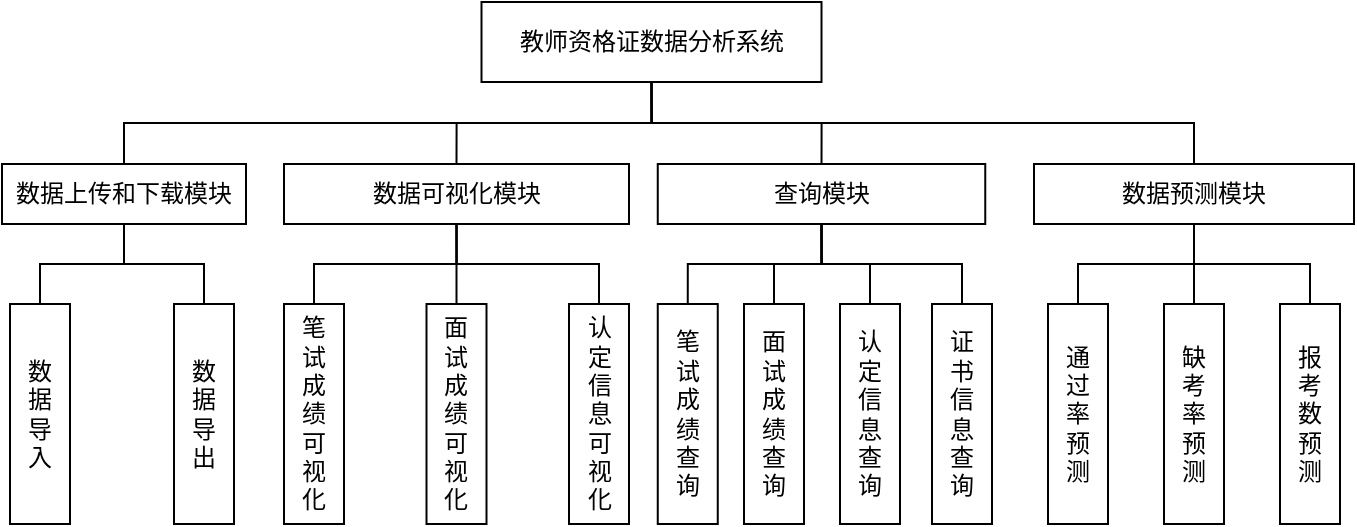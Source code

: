 <mxfile version="15.4.0" type="device"><diagram id="96Pjc56XnaSl8ztC684z" name="第 1 页"><mxGraphModel dx="982" dy="570" grid="0" gridSize="10" guides="1" tooltips="1" connect="1" arrows="1" fold="1" page="1" pageScale="1" pageWidth="827" pageHeight="1169" math="0" shadow="0"><root><mxCell id="0"/><mxCell id="1" parent="0"/><mxCell id="5-QvQZTrF6AdEKcmzyQV-28" style="edgeStyle=orthogonalEdgeStyle;rounded=0;orthogonalLoop=1;jettySize=auto;html=1;exitX=0.5;exitY=1;exitDx=0;exitDy=0;entryX=0.5;entryY=0;entryDx=0;entryDy=0;endArrow=none;endFill=0;" parent="1" source="5-QvQZTrF6AdEKcmzyQV-12" target="5-QvQZTrF6AdEKcmzyQV-14" edge="1"><mxGeometry relative="1" as="geometry"/></mxCell><mxCell id="5-QvQZTrF6AdEKcmzyQV-29" style="edgeStyle=orthogonalEdgeStyle;rounded=0;orthogonalLoop=1;jettySize=auto;html=1;exitX=0.5;exitY=1;exitDx=0;exitDy=0;entryX=0.5;entryY=0;entryDx=0;entryDy=0;endArrow=none;endFill=0;" parent="1" source="5-QvQZTrF6AdEKcmzyQV-12" target="5-QvQZTrF6AdEKcmzyQV-15" edge="1"><mxGeometry relative="1" as="geometry"/></mxCell><mxCell id="5-QvQZTrF6AdEKcmzyQV-30" style="edgeStyle=orthogonalEdgeStyle;rounded=0;orthogonalLoop=1;jettySize=auto;html=1;exitX=0.5;exitY=1;exitDx=0;exitDy=0;entryX=0.5;entryY=0;entryDx=0;entryDy=0;endArrow=none;endFill=0;" parent="1" source="5-QvQZTrF6AdEKcmzyQV-12" target="5-QvQZTrF6AdEKcmzyQV-16" edge="1"><mxGeometry relative="1" as="geometry"/></mxCell><mxCell id="5-QvQZTrF6AdEKcmzyQV-47" style="edgeStyle=orthogonalEdgeStyle;rounded=0;orthogonalLoop=1;jettySize=auto;html=1;exitX=0.5;exitY=1;exitDx=0;exitDy=0;entryX=0.5;entryY=0;entryDx=0;entryDy=0;endArrow=none;endFill=0;" parent="1" source="5-QvQZTrF6AdEKcmzyQV-12" target="5-QvQZTrF6AdEKcmzyQV-42" edge="1"><mxGeometry relative="1" as="geometry"/></mxCell><mxCell id="5-QvQZTrF6AdEKcmzyQV-12" value="教师资格证数据分析系统" style="whiteSpace=wrap;html=1;" parent="1" vertex="1"><mxGeometry x="273.75" y="170" width="170" height="40" as="geometry"/></mxCell><mxCell id="5-QvQZTrF6AdEKcmzyQV-31" style="edgeStyle=orthogonalEdgeStyle;rounded=0;orthogonalLoop=1;jettySize=auto;html=1;exitX=0.5;exitY=1;exitDx=0;exitDy=0;entryX=0.5;entryY=0;entryDx=0;entryDy=0;endArrow=none;endFill=0;" parent="1" source="5-QvQZTrF6AdEKcmzyQV-14" target="5-QvQZTrF6AdEKcmzyQV-21" edge="1"><mxGeometry relative="1" as="geometry"/></mxCell><mxCell id="5-QvQZTrF6AdEKcmzyQV-32" style="edgeStyle=orthogonalEdgeStyle;rounded=0;orthogonalLoop=1;jettySize=auto;html=1;exitX=0.5;exitY=1;exitDx=0;exitDy=0;entryX=0.5;entryY=0;entryDx=0;entryDy=0;endArrow=none;endFill=0;" parent="1" source="5-QvQZTrF6AdEKcmzyQV-14" target="5-QvQZTrF6AdEKcmzyQV-22" edge="1"><mxGeometry relative="1" as="geometry"/></mxCell><mxCell id="5-QvQZTrF6AdEKcmzyQV-33" style="edgeStyle=orthogonalEdgeStyle;rounded=0;orthogonalLoop=1;jettySize=auto;html=1;exitX=0.5;exitY=1;exitDx=0;exitDy=0;entryX=0.5;entryY=0;entryDx=0;entryDy=0;endArrow=none;endFill=0;" parent="1" source="5-QvQZTrF6AdEKcmzyQV-14" target="5-QvQZTrF6AdEKcmzyQV-23" edge="1"><mxGeometry relative="1" as="geometry"/></mxCell><mxCell id="5-QvQZTrF6AdEKcmzyQV-14" value="数据可视化模块" style="whiteSpace=wrap;html=1;" parent="1" vertex="1"><mxGeometry x="175" y="251" width="172.5" height="30" as="geometry"/></mxCell><mxCell id="5-QvQZTrF6AdEKcmzyQV-35" style="edgeStyle=orthogonalEdgeStyle;rounded=0;orthogonalLoop=1;jettySize=auto;html=1;exitX=0.5;exitY=1;exitDx=0;exitDy=0;entryX=0.5;entryY=0;entryDx=0;entryDy=0;endArrow=none;endFill=0;" parent="1" source="5-QvQZTrF6AdEKcmzyQV-15" target="5-QvQZTrF6AdEKcmzyQV-17" edge="1"><mxGeometry relative="1" as="geometry"/></mxCell><mxCell id="5-QvQZTrF6AdEKcmzyQV-36" style="edgeStyle=orthogonalEdgeStyle;rounded=0;orthogonalLoop=1;jettySize=auto;html=1;exitX=0.5;exitY=1;exitDx=0;exitDy=0;entryX=0.5;entryY=0;entryDx=0;entryDy=0;endArrow=none;endFill=0;" parent="1" source="5-QvQZTrF6AdEKcmzyQV-15" target="5-QvQZTrF6AdEKcmzyQV-18" edge="1"><mxGeometry relative="1" as="geometry"/></mxCell><mxCell id="5-QvQZTrF6AdEKcmzyQV-37" style="edgeStyle=orthogonalEdgeStyle;rounded=0;orthogonalLoop=1;jettySize=auto;html=1;exitX=0.5;exitY=1;exitDx=0;exitDy=0;entryX=0.5;entryY=0;entryDx=0;entryDy=0;endArrow=none;endFill=0;" parent="1" source="5-QvQZTrF6AdEKcmzyQV-15" target="5-QvQZTrF6AdEKcmzyQV-19" edge="1"><mxGeometry relative="1" as="geometry"/></mxCell><mxCell id="5-QvQZTrF6AdEKcmzyQV-38" style="edgeStyle=orthogonalEdgeStyle;rounded=0;orthogonalLoop=1;jettySize=auto;html=1;exitX=0.5;exitY=1;exitDx=0;exitDy=0;entryX=0.5;entryY=0;entryDx=0;entryDy=0;endArrow=none;endFill=0;" parent="1" source="5-QvQZTrF6AdEKcmzyQV-15" target="5-QvQZTrF6AdEKcmzyQV-20" edge="1"><mxGeometry relative="1" as="geometry"/></mxCell><mxCell id="5-QvQZTrF6AdEKcmzyQV-15" value="查询模块" style="whiteSpace=wrap;html=1;" parent="1" vertex="1"><mxGeometry x="361.88" y="251" width="163.75" height="30" as="geometry"/></mxCell><mxCell id="5-QvQZTrF6AdEKcmzyQV-39" style="edgeStyle=orthogonalEdgeStyle;rounded=0;orthogonalLoop=1;jettySize=auto;html=1;exitX=0.5;exitY=1;exitDx=0;exitDy=0;entryX=0.5;entryY=0;entryDx=0;entryDy=0;endArrow=none;endFill=0;" parent="1" source="5-QvQZTrF6AdEKcmzyQV-16" target="5-QvQZTrF6AdEKcmzyQV-25" edge="1"><mxGeometry relative="1" as="geometry"/></mxCell><mxCell id="5-QvQZTrF6AdEKcmzyQV-40" style="edgeStyle=orthogonalEdgeStyle;rounded=0;orthogonalLoop=1;jettySize=auto;html=1;exitX=0.5;exitY=1;exitDx=0;exitDy=0;entryX=0.5;entryY=0;entryDx=0;entryDy=0;endArrow=none;endFill=0;" parent="1" source="5-QvQZTrF6AdEKcmzyQV-16" target="5-QvQZTrF6AdEKcmzyQV-26" edge="1"><mxGeometry relative="1" as="geometry"/></mxCell><mxCell id="5-QvQZTrF6AdEKcmzyQV-41" style="edgeStyle=orthogonalEdgeStyle;rounded=0;orthogonalLoop=1;jettySize=auto;html=1;exitX=0.5;exitY=1;exitDx=0;exitDy=0;entryX=0.5;entryY=0;entryDx=0;entryDy=0;endArrow=none;endFill=0;" parent="1" source="5-QvQZTrF6AdEKcmzyQV-16" target="5-QvQZTrF6AdEKcmzyQV-27" edge="1"><mxGeometry relative="1" as="geometry"/></mxCell><mxCell id="5-QvQZTrF6AdEKcmzyQV-16" value="数据预测模块" style="whiteSpace=wrap;html=1;" parent="1" vertex="1"><mxGeometry x="550" y="251" width="160" height="30" as="geometry"/></mxCell><mxCell id="5-QvQZTrF6AdEKcmzyQV-17" value="笔&lt;br&gt;试&lt;br&gt;成&lt;br&gt;绩&lt;br&gt;查&lt;br&gt;询" style="whiteSpace=wrap;html=1;" parent="1" vertex="1"><mxGeometry x="361.88" y="321" width="30" height="110" as="geometry"/></mxCell><mxCell id="5-QvQZTrF6AdEKcmzyQV-18" value="面&lt;br&gt;试&lt;br&gt;成&lt;br&gt;绩&lt;br&gt;查&lt;br&gt;询" style="whiteSpace=wrap;html=1;" parent="1" vertex="1"><mxGeometry x="405" y="321" width="30" height="110" as="geometry"/></mxCell><mxCell id="5-QvQZTrF6AdEKcmzyQV-19" value="认&lt;br&gt;定&lt;br&gt;信&lt;br&gt;息&lt;br&gt;查&lt;br&gt;询" style="whiteSpace=wrap;html=1;" parent="1" vertex="1"><mxGeometry x="453" y="321" width="30" height="110" as="geometry"/></mxCell><mxCell id="5-QvQZTrF6AdEKcmzyQV-20" value="证&lt;br&gt;书&lt;br&gt;信&lt;br&gt;息&lt;br&gt;查&lt;br&gt;询" style="whiteSpace=wrap;html=1;" parent="1" vertex="1"><mxGeometry x="499" y="321" width="30" height="110" as="geometry"/></mxCell><mxCell id="5-QvQZTrF6AdEKcmzyQV-21" value="认&lt;br&gt;定&lt;br&gt;信&lt;br&gt;息&lt;br&gt;可&lt;br&gt;视&lt;br&gt;化" style="whiteSpace=wrap;html=1;" parent="1" vertex="1"><mxGeometry x="317.5" y="321" width="30" height="110" as="geometry"/></mxCell><mxCell id="5-QvQZTrF6AdEKcmzyQV-22" value="笔&lt;br&gt;试&lt;br&gt;成&lt;br&gt;绩&lt;br&gt;可&lt;br&gt;视&lt;br&gt;化" style="whiteSpace=wrap;html=1;" parent="1" vertex="1"><mxGeometry x="175" y="321" width="30" height="110" as="geometry"/></mxCell><mxCell id="5-QvQZTrF6AdEKcmzyQV-23" value="面&lt;br&gt;试&lt;br&gt;成&lt;br&gt;绩&lt;br&gt;可&lt;br&gt;视&lt;br&gt;化" style="whiteSpace=wrap;html=1;" parent="1" vertex="1"><mxGeometry x="246.25" y="321" width="30" height="110" as="geometry"/></mxCell><mxCell id="5-QvQZTrF6AdEKcmzyQV-25" value="通&lt;br&gt;过&lt;br&gt;率&lt;br&gt;预&lt;br&gt;测" style="whiteSpace=wrap;html=1;" parent="1" vertex="1"><mxGeometry x="557" y="321" width="30" height="110" as="geometry"/></mxCell><mxCell id="5-QvQZTrF6AdEKcmzyQV-26" value="缺&lt;br&gt;考&lt;br&gt;率&lt;br&gt;预&lt;br&gt;测" style="whiteSpace=wrap;html=1;" parent="1" vertex="1"><mxGeometry x="615" y="321" width="30" height="110" as="geometry"/></mxCell><mxCell id="5-QvQZTrF6AdEKcmzyQV-27" value="报&lt;br&gt;考&lt;br&gt;数&lt;br&gt;预&lt;br&gt;测" style="whiteSpace=wrap;html=1;" parent="1" vertex="1"><mxGeometry x="673" y="321" width="30" height="110" as="geometry"/></mxCell><mxCell id="5-QvQZTrF6AdEKcmzyQV-45" style="edgeStyle=orthogonalEdgeStyle;rounded=0;orthogonalLoop=1;jettySize=auto;html=1;exitX=0.5;exitY=1;exitDx=0;exitDy=0;entryX=0.5;entryY=0;entryDx=0;entryDy=0;endArrow=none;endFill=0;" parent="1" source="5-QvQZTrF6AdEKcmzyQV-42" target="5-QvQZTrF6AdEKcmzyQV-43" edge="1"><mxGeometry relative="1" as="geometry"/></mxCell><mxCell id="5-QvQZTrF6AdEKcmzyQV-46" style="edgeStyle=orthogonalEdgeStyle;rounded=0;orthogonalLoop=1;jettySize=auto;html=1;exitX=0.5;exitY=1;exitDx=0;exitDy=0;entryX=0.5;entryY=0;entryDx=0;entryDy=0;endArrow=none;endFill=0;" parent="1" source="5-QvQZTrF6AdEKcmzyQV-42" target="5-QvQZTrF6AdEKcmzyQV-44" edge="1"><mxGeometry relative="1" as="geometry"/></mxCell><mxCell id="5-QvQZTrF6AdEKcmzyQV-42" value="数据上传和下载模块" style="whiteSpace=wrap;html=1;" parent="1" vertex="1"><mxGeometry x="34" y="251" width="122" height="30" as="geometry"/></mxCell><mxCell id="5-QvQZTrF6AdEKcmzyQV-43" value="数&lt;br&gt;据&lt;br&gt;导&lt;br&gt;入" style="whiteSpace=wrap;html=1;" parent="1" vertex="1"><mxGeometry x="38" y="321" width="30" height="110" as="geometry"/></mxCell><mxCell id="5-QvQZTrF6AdEKcmzyQV-44" value="数&lt;br&gt;据&lt;br&gt;导&lt;br&gt;出" style="whiteSpace=wrap;html=1;" parent="1" vertex="1"><mxGeometry x="120" y="321" width="30" height="110" as="geometry"/></mxCell></root></mxGraphModel></diagram></mxfile>